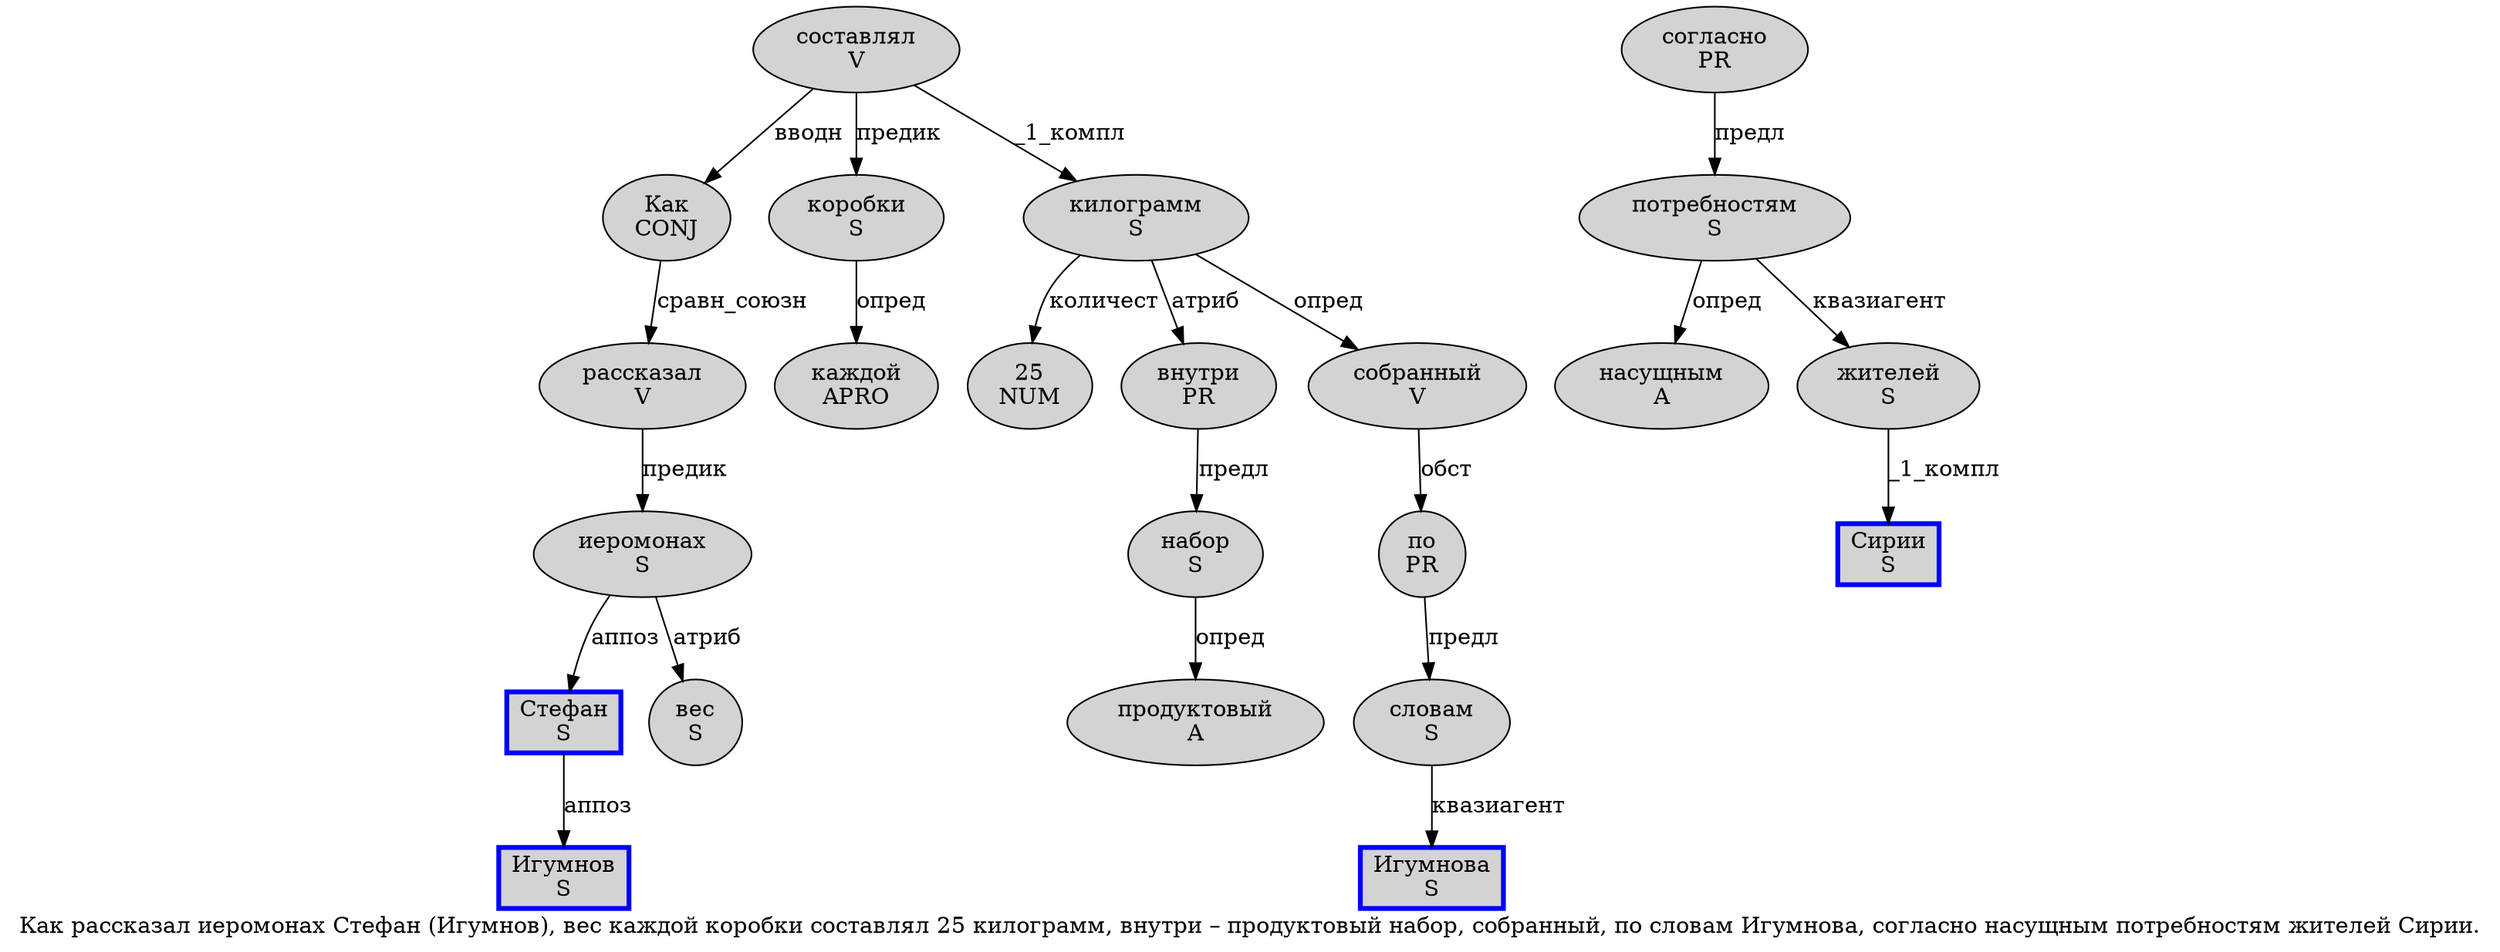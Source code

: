 digraph SENTENCE_515 {
	graph [label="Как рассказал иеромонах Стефан (Игумнов), вес каждой коробки составлял 25 килограмм, внутри – продуктовый набор, собранный, по словам Игумнова, согласно насущным потребностям жителей Сирии."]
	node [style=filled]
		0 [label="Как
CONJ" color="" fillcolor=lightgray penwidth=1 shape=ellipse]
		1 [label="рассказал
V" color="" fillcolor=lightgray penwidth=1 shape=ellipse]
		2 [label="иеромонах
S" color="" fillcolor=lightgray penwidth=1 shape=ellipse]
		3 [label="Стефан
S" color=blue fillcolor=lightgray penwidth=3 shape=box]
		5 [label="Игумнов
S" color=blue fillcolor=lightgray penwidth=3 shape=box]
		8 [label="вес
S" color="" fillcolor=lightgray penwidth=1 shape=ellipse]
		9 [label="каждой
APRO" color="" fillcolor=lightgray penwidth=1 shape=ellipse]
		10 [label="коробки
S" color="" fillcolor=lightgray penwidth=1 shape=ellipse]
		11 [label="составлял
V" color="" fillcolor=lightgray penwidth=1 shape=ellipse]
		12 [label="25
NUM" color="" fillcolor=lightgray penwidth=1 shape=ellipse]
		13 [label="килограмм
S" color="" fillcolor=lightgray penwidth=1 shape=ellipse]
		15 [label="внутри
PR" color="" fillcolor=lightgray penwidth=1 shape=ellipse]
		17 [label="продуктовый
A" color="" fillcolor=lightgray penwidth=1 shape=ellipse]
		18 [label="набор
S" color="" fillcolor=lightgray penwidth=1 shape=ellipse]
		20 [label="собранный
V" color="" fillcolor=lightgray penwidth=1 shape=ellipse]
		22 [label="по
PR" color="" fillcolor=lightgray penwidth=1 shape=ellipse]
		23 [label="словам
S" color="" fillcolor=lightgray penwidth=1 shape=ellipse]
		24 [label="Игумнова
S" color=blue fillcolor=lightgray penwidth=3 shape=box]
		26 [label="согласно
PR" color="" fillcolor=lightgray penwidth=1 shape=ellipse]
		27 [label="насущным
A" color="" fillcolor=lightgray penwidth=1 shape=ellipse]
		28 [label="потребностям
S" color="" fillcolor=lightgray penwidth=1 shape=ellipse]
		29 [label="жителей
S" color="" fillcolor=lightgray penwidth=1 shape=ellipse]
		30 [label="Сирии
S" color=blue fillcolor=lightgray penwidth=3 shape=box]
			10 -> 9 [label="опред"]
			13 -> 12 [label="количест"]
			13 -> 15 [label="атриб"]
			13 -> 20 [label="опред"]
			23 -> 24 [label="квазиагент"]
			3 -> 5 [label="аппоз"]
			20 -> 22 [label="обст"]
			0 -> 1 [label="сравн_союзн"]
			2 -> 3 [label="аппоз"]
			2 -> 8 [label="атриб"]
			22 -> 23 [label="предл"]
			26 -> 28 [label="предл"]
			11 -> 0 [label="вводн"]
			11 -> 10 [label="предик"]
			11 -> 13 [label="_1_компл"]
			15 -> 18 [label="предл"]
			1 -> 2 [label="предик"]
			28 -> 27 [label="опред"]
			28 -> 29 [label="квазиагент"]
			18 -> 17 [label="опред"]
			29 -> 30 [label="_1_компл"]
}